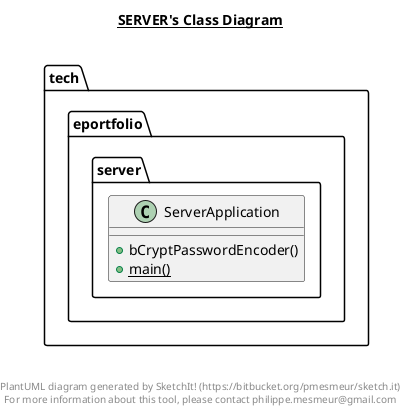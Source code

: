 @startuml

title __SERVER's Class Diagram__\n

  namespace tech.eportfolio.server {
    class tech.eportfolio.server.ServerApplication {
        + bCryptPasswordEncoder()
        {static} + main()
    }
  }
  



right footer


PlantUML diagram generated by SketchIt! (https://bitbucket.org/pmesmeur/sketch.it)
For more information about this tool, please contact philippe.mesmeur@gmail.com
endfooter

@enduml
